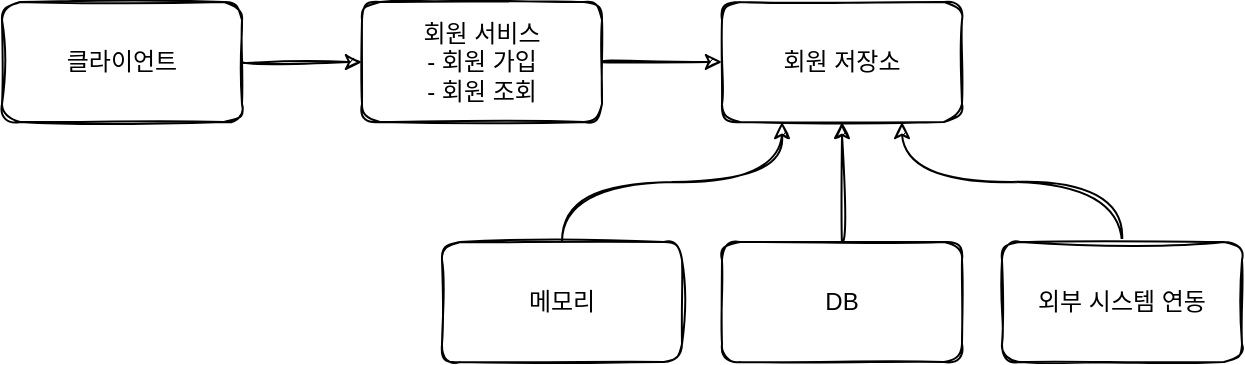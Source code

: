 <mxfile version="14.2.3" type="github" pages="3"><diagram id="SpcviG_ibyoaeszxT7JC" name="Page-1"><mxGraphModel dx="1422" dy="762" grid="1" gridSize="10" guides="1" tooltips="1" connect="1" arrows="1" fold="1" page="1" pageScale="1" pageWidth="827" pageHeight="1169" math="0" shadow="0"><root><mxCell id="0"/><mxCell id="1" parent="0"/><mxCell id="UsiogKPRc9f6azhe0Er8-1" style="edgeStyle=orthogonalEdgeStyle;orthogonalLoop=1;jettySize=auto;html=1;exitX=1;exitY=0.5;exitDx=0;exitDy=0;entryX=0;entryY=0.5;entryDx=0;entryDy=0;curved=1;sketch=1;" edge="1" parent="1" source="UsiogKPRc9f6azhe0Er8-2" target="UsiogKPRc9f6azhe0Er8-4"><mxGeometry relative="1" as="geometry"/></mxCell><mxCell id="UsiogKPRc9f6azhe0Er8-2" value="클라이언트" style="whiteSpace=wrap;html=1;sketch=1;rounded=1;" vertex="1" parent="1"><mxGeometry x="120" y="100" width="120" height="60" as="geometry"/></mxCell><mxCell id="UsiogKPRc9f6azhe0Er8-3" style="edgeStyle=orthogonalEdgeStyle;orthogonalLoop=1;jettySize=auto;html=1;exitX=1;exitY=0.5;exitDx=0;exitDy=0;entryX=0;entryY=0.5;entryDx=0;entryDy=0;curved=1;sketch=1;" edge="1" parent="1" source="UsiogKPRc9f6azhe0Er8-4" target="UsiogKPRc9f6azhe0Er8-5"><mxGeometry relative="1" as="geometry"/></mxCell><mxCell id="UsiogKPRc9f6azhe0Er8-4" value="회원 서비스&lt;br&gt;- 회원 가입&lt;br&gt;- 회원 조회" style="whiteSpace=wrap;html=1;sketch=1;rounded=1;" vertex="1" parent="1"><mxGeometry x="300" y="100" width="120" height="60" as="geometry"/></mxCell><mxCell id="UsiogKPRc9f6azhe0Er8-5" value="회원 저장소" style="whiteSpace=wrap;html=1;sketch=1;rounded=1;" vertex="1" parent="1"><mxGeometry x="480" y="100" width="120" height="60" as="geometry"/></mxCell><mxCell id="UsiogKPRc9f6azhe0Er8-6" style="edgeStyle=orthogonalEdgeStyle;orthogonalLoop=1;jettySize=auto;html=1;exitX=0.5;exitY=0;exitDx=0;exitDy=0;entryX=0.25;entryY=1;entryDx=0;entryDy=0;curved=1;sketch=1;" edge="1" parent="1" source="UsiogKPRc9f6azhe0Er8-7" target="UsiogKPRc9f6azhe0Er8-5"><mxGeometry relative="1" as="geometry"/></mxCell><mxCell id="UsiogKPRc9f6azhe0Er8-7" value="메모리" style="whiteSpace=wrap;html=1;sketch=1;rounded=1;" vertex="1" parent="1"><mxGeometry x="340" y="220" width="120" height="60" as="geometry"/></mxCell><mxCell id="UsiogKPRc9f6azhe0Er8-8" value="" style="edgeStyle=orthogonalEdgeStyle;orthogonalLoop=1;jettySize=auto;html=1;curved=1;sketch=1;entryX=0.5;entryY=1;entryDx=0;entryDy=0;" edge="1" parent="1" source="UsiogKPRc9f6azhe0Er8-9" target="UsiogKPRc9f6azhe0Er8-5"><mxGeometry relative="1" as="geometry"/></mxCell><mxCell id="UsiogKPRc9f6azhe0Er8-9" value="DB" style="whiteSpace=wrap;html=1;sketch=1;rounded=1;" vertex="1" parent="1"><mxGeometry x="480" y="220" width="120" height="60" as="geometry"/></mxCell><mxCell id="UsiogKPRc9f6azhe0Er8-10" style="edgeStyle=orthogonalEdgeStyle;orthogonalLoop=1;jettySize=auto;html=1;exitX=0.5;exitY=0;exitDx=0;exitDy=0;curved=1;sketch=1;entryX=0.75;entryY=1;entryDx=0;entryDy=0;" edge="1" parent="1" source="UsiogKPRc9f6azhe0Er8-11" target="UsiogKPRc9f6azhe0Er8-5"><mxGeometry relative="1" as="geometry"><mxPoint x="540" y="180" as="targetPoint"/></mxGeometry></mxCell><mxCell id="UsiogKPRc9f6azhe0Er8-11" value="외부 시스템 연동" style="whiteSpace=wrap;html=1;sketch=1;rounded=1;" vertex="1" parent="1"><mxGeometry x="620" y="220" width="120" height="60" as="geometry"/></mxCell></root></mxGraphModel></diagram><diagram id="DeFUgLMy_WIKBOh98sPD" name="Page-2"><mxGraphModel dx="1422" dy="762" grid="1" gridSize="10" guides="1" tooltips="1" connect="1" arrows="1" fold="1" page="1" pageScale="1" pageWidth="827" pageHeight="1169" math="0" shadow="0"><root><mxCell id="1DTxLIO36iTt6EVL7A9J-0"/><mxCell id="1DTxLIO36iTt6EVL7A9J-1" parent="1DTxLIO36iTt6EVL7A9J-0"/><mxCell id="hsxuVO1CgJDEl5lGcx0U-0" value="&amp;lt;&amp;lt;Interface&amp;gt;&amp;gt;&lt;br&gt;&lt;b&gt;MemberService&lt;/b&gt;" style="whiteSpace=wrap;html=1;sketch=1;rounded=1;" vertex="1" parent="1DTxLIO36iTt6EVL7A9J-1"><mxGeometry x="140" y="70" width="120" height="60" as="geometry"/></mxCell><mxCell id="hsxuVO1CgJDEl5lGcx0U-1" style="edgeStyle=orthogonalEdgeStyle;curved=1;rounded=1;sketch=1;orthogonalLoop=1;jettySize=auto;html=1;exitX=0.5;exitY=0;exitDx=0;exitDy=0;entryX=0.5;entryY=1;entryDx=0;entryDy=0;dashed=1;" edge="1" parent="1DTxLIO36iTt6EVL7A9J-1" source="hsxuVO1CgJDEl5lGcx0U-3" target="hsxuVO1CgJDEl5lGcx0U-0"><mxGeometry relative="1" as="geometry"/></mxCell><mxCell id="hsxuVO1CgJDEl5lGcx0U-2" style="edgeStyle=orthogonalEdgeStyle;curved=1;rounded=1;sketch=1;orthogonalLoop=1;jettySize=auto;html=1;exitX=1;exitY=0.5;exitDx=0;exitDy=0;entryX=0;entryY=0.5;entryDx=0;entryDy=0;" edge="1" parent="1DTxLIO36iTt6EVL7A9J-1" source="hsxuVO1CgJDEl5lGcx0U-3" target="hsxuVO1CgJDEl5lGcx0U-4"><mxGeometry relative="1" as="geometry"><Array as="points"><mxPoint x="260" y="200"/><mxPoint x="340" y="200"/><mxPoint x="340" y="100"/></Array></mxGeometry></mxCell><mxCell id="hsxuVO1CgJDEl5lGcx0U-3" value="MemberServiceImpl" style="whiteSpace=wrap;html=1;sketch=1;rounded=1;" vertex="1" parent="1DTxLIO36iTt6EVL7A9J-1"><mxGeometry x="140" y="200" width="120" height="60" as="geometry"/></mxCell><mxCell id="hsxuVO1CgJDEl5lGcx0U-4" value="&amp;lt;&amp;lt;Interface&amp;gt;&amp;gt;&lt;br&gt;&lt;b&gt;MemberRepository&lt;/b&gt;" style="whiteSpace=wrap;html=1;sketch=1;rounded=1;" vertex="1" parent="1DTxLIO36iTt6EVL7A9J-1"><mxGeometry x="500" y="70" width="120" height="60" as="geometry"/></mxCell><mxCell id="hsxuVO1CgJDEl5lGcx0U-5" style="edgeStyle=orthogonalEdgeStyle;curved=1;rounded=1;sketch=1;orthogonalLoop=1;jettySize=auto;html=1;exitX=0.5;exitY=0;exitDx=0;exitDy=0;entryX=0.5;entryY=1;entryDx=0;entryDy=0;dashed=1;" edge="1" parent="1DTxLIO36iTt6EVL7A9J-1" source="hsxuVO1CgJDEl5lGcx0U-6" target="hsxuVO1CgJDEl5lGcx0U-4"><mxGeometry relative="1" as="geometry"/></mxCell><mxCell id="hsxuVO1CgJDEl5lGcx0U-6" value="MemoryMemberRepository" style="whiteSpace=wrap;html=1;sketch=1;rounded=1;" vertex="1" parent="1DTxLIO36iTt6EVL7A9J-1"><mxGeometry x="370" y="200" width="170" height="60" as="geometry"/></mxCell><mxCell id="hsxuVO1CgJDEl5lGcx0U-7" style="edgeStyle=orthogonalEdgeStyle;curved=1;rounded=1;sketch=1;orthogonalLoop=1;jettySize=auto;html=1;exitX=0.5;exitY=0;exitDx=0;exitDy=0;entryX=0.5;entryY=1;entryDx=0;entryDy=0;dashed=1;" edge="1" parent="1DTxLIO36iTt6EVL7A9J-1" source="hsxuVO1CgJDEl5lGcx0U-8" target="hsxuVO1CgJDEl5lGcx0U-4"><mxGeometry relative="1" as="geometry"/></mxCell><mxCell id="hsxuVO1CgJDEl5lGcx0U-8" value="DbMemberRepository" style="whiteSpace=wrap;html=1;sketch=1;rounded=1;" vertex="1" parent="1DTxLIO36iTt6EVL7A9J-1"><mxGeometry x="580" y="200" width="170" height="60" as="geometry"/></mxCell></root></mxGraphModel></diagram><diagram id="C25SlvciVTQ17o4HQeJT" name="Page-3"><mxGraphModel dx="1422" dy="762" grid="1" gridSize="10" guides="1" tooltips="1" connect="1" arrows="1" fold="1" page="1" pageScale="1" pageWidth="827" pageHeight="1169" math="0" shadow="0"><root><mxCell id="DivPS_h7oVuOVbCbBILT-0"/><mxCell id="DivPS_h7oVuOVbCbBILT-1" parent="DivPS_h7oVuOVbCbBILT-0"/><mxCell id="DivPS_h7oVuOVbCbBILT-2" style="edgeStyle=orthogonalEdgeStyle;curved=1;rounded=1;sketch=1;orthogonalLoop=1;jettySize=auto;html=1;exitX=1;exitY=0.5;exitDx=0;exitDy=0;entryX=0;entryY=0.5;entryDx=0;entryDy=0;" edge="1" parent="DivPS_h7oVuOVbCbBILT-1" source="DivPS_h7oVuOVbCbBILT-3" target="DivPS_h7oVuOVbCbBILT-5"><mxGeometry relative="1" as="geometry"/></mxCell><mxCell id="DivPS_h7oVuOVbCbBILT-3" value="클라이언트" style="whiteSpace=wrap;html=1;sketch=1;rounded=1;" vertex="1" parent="DivPS_h7oVuOVbCbBILT-1"><mxGeometry x="150" y="80" width="120" height="60" as="geometry"/></mxCell><mxCell id="DivPS_h7oVuOVbCbBILT-4" style="edgeStyle=orthogonalEdgeStyle;curved=1;rounded=1;sketch=1;orthogonalLoop=1;jettySize=auto;html=1;exitX=1;exitY=0.5;exitDx=0;exitDy=0;entryX=0;entryY=0.5;entryDx=0;entryDy=0;" edge="1" parent="DivPS_h7oVuOVbCbBILT-1" source="DivPS_h7oVuOVbCbBILT-5" target="DivPS_h7oVuOVbCbBILT-6"><mxGeometry relative="1" as="geometry"/></mxCell><mxCell id="DivPS_h7oVuOVbCbBILT-5" value="회원 서비스" style="whiteSpace=wrap;html=1;sketch=1;rounded=1;" vertex="1" parent="DivPS_h7oVuOVbCbBILT-1"><mxGeometry x="360" y="80" width="120" height="60" as="geometry"/></mxCell><mxCell id="DivPS_h7oVuOVbCbBILT-6" value="메모리 &lt;br&gt;회원 저장소" style="whiteSpace=wrap;html=1;sketch=1;rounded=1;" vertex="1" parent="DivPS_h7oVuOVbCbBILT-1"><mxGeometry x="570" y="80" width="120" height="60" as="geometry"/></mxCell></root></mxGraphModel></diagram></mxfile>